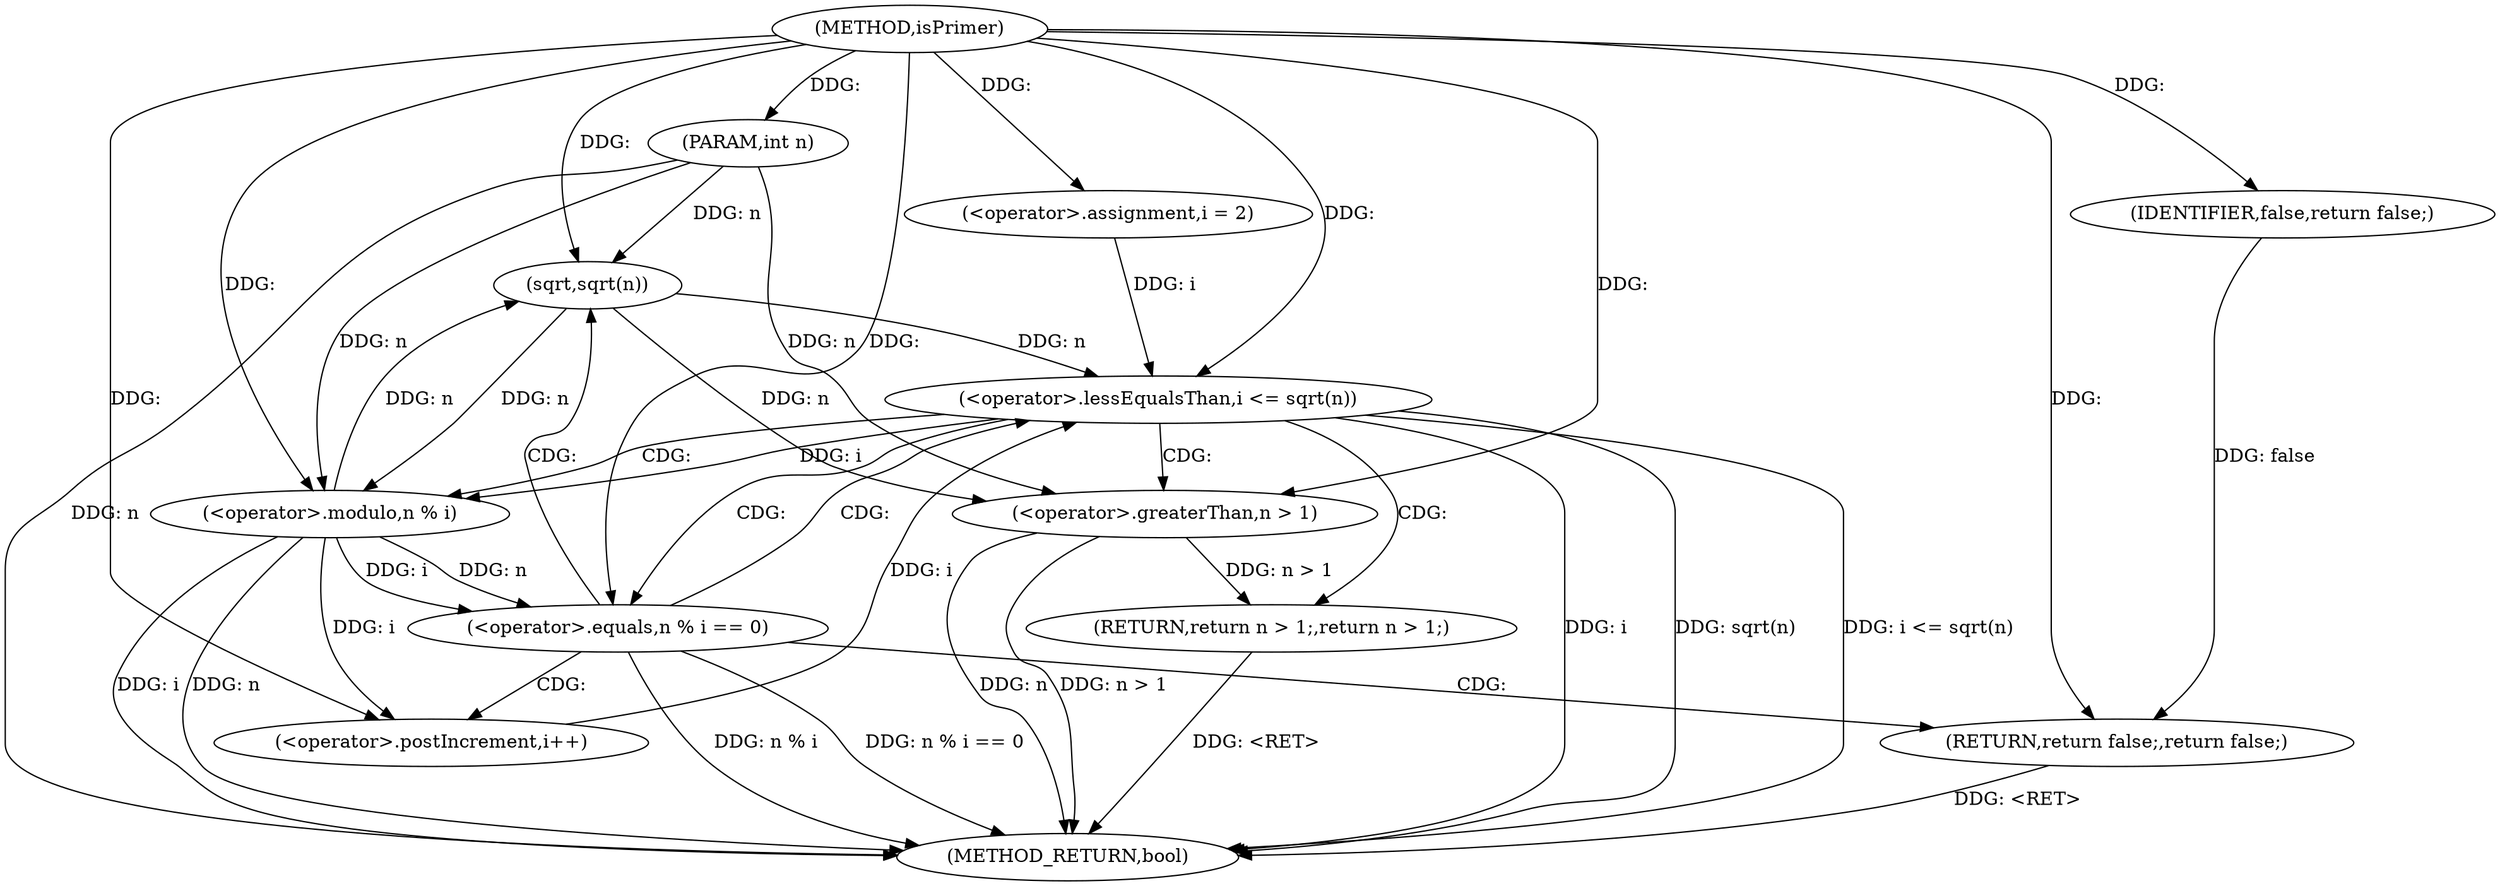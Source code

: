 digraph "isPrimer" {  
"1000142" [label = "(METHOD,isPrimer)" ]
"1000170" [label = "(METHOD_RETURN,bool)" ]
"1000143" [label = "(PARAM,int n)" ]
"1000166" [label = "(RETURN,return n > 1;,return n > 1;)" ]
"1000147" [label = "(<operator>.assignment,i = 2)" ]
"1000150" [label = "(<operator>.lessEqualsThan,i <= sqrt(n))" ]
"1000154" [label = "(<operator>.postIncrement,i++)" ]
"1000167" [label = "(<operator>.greaterThan,n > 1)" ]
"1000152" [label = "(sqrt,sqrt(n))" ]
"1000158" [label = "(<operator>.equals,n % i == 0)" ]
"1000164" [label = "(RETURN,return false;,return false;)" ]
"1000159" [label = "(<operator>.modulo,n % i)" ]
"1000165" [label = "(IDENTIFIER,false,return false;)" ]
  "1000143" -> "1000170"  [ label = "DDG: n"] 
  "1000150" -> "1000170"  [ label = "DDG: i"] 
  "1000150" -> "1000170"  [ label = "DDG: sqrt(n)"] 
  "1000150" -> "1000170"  [ label = "DDG: i <= sqrt(n)"] 
  "1000167" -> "1000170"  [ label = "DDG: n"] 
  "1000167" -> "1000170"  [ label = "DDG: n > 1"] 
  "1000159" -> "1000170"  [ label = "DDG: n"] 
  "1000159" -> "1000170"  [ label = "DDG: i"] 
  "1000158" -> "1000170"  [ label = "DDG: n % i"] 
  "1000158" -> "1000170"  [ label = "DDG: n % i == 0"] 
  "1000166" -> "1000170"  [ label = "DDG: <RET>"] 
  "1000164" -> "1000170"  [ label = "DDG: <RET>"] 
  "1000142" -> "1000143"  [ label = "DDG: "] 
  "1000167" -> "1000166"  [ label = "DDG: n > 1"] 
  "1000142" -> "1000147"  [ label = "DDG: "] 
  "1000147" -> "1000150"  [ label = "DDG: i"] 
  "1000154" -> "1000150"  [ label = "DDG: i"] 
  "1000142" -> "1000150"  [ label = "DDG: "] 
  "1000152" -> "1000150"  [ label = "DDG: n"] 
  "1000159" -> "1000154"  [ label = "DDG: i"] 
  "1000142" -> "1000154"  [ label = "DDG: "] 
  "1000152" -> "1000167"  [ label = "DDG: n"] 
  "1000143" -> "1000167"  [ label = "DDG: n"] 
  "1000142" -> "1000167"  [ label = "DDG: "] 
  "1000159" -> "1000152"  [ label = "DDG: n"] 
  "1000143" -> "1000152"  [ label = "DDG: n"] 
  "1000142" -> "1000152"  [ label = "DDG: "] 
  "1000159" -> "1000158"  [ label = "DDG: i"] 
  "1000159" -> "1000158"  [ label = "DDG: n"] 
  "1000142" -> "1000158"  [ label = "DDG: "] 
  "1000165" -> "1000164"  [ label = "DDG: false"] 
  "1000142" -> "1000164"  [ label = "DDG: "] 
  "1000152" -> "1000159"  [ label = "DDG: n"] 
  "1000143" -> "1000159"  [ label = "DDG: n"] 
  "1000142" -> "1000159"  [ label = "DDG: "] 
  "1000150" -> "1000159"  [ label = "DDG: i"] 
  "1000142" -> "1000165"  [ label = "DDG: "] 
  "1000150" -> "1000166"  [ label = "CDG: "] 
  "1000150" -> "1000159"  [ label = "CDG: "] 
  "1000150" -> "1000167"  [ label = "CDG: "] 
  "1000150" -> "1000158"  [ label = "CDG: "] 
  "1000158" -> "1000154"  [ label = "CDG: "] 
  "1000158" -> "1000152"  [ label = "CDG: "] 
  "1000158" -> "1000150"  [ label = "CDG: "] 
  "1000158" -> "1000164"  [ label = "CDG: "] 
}

